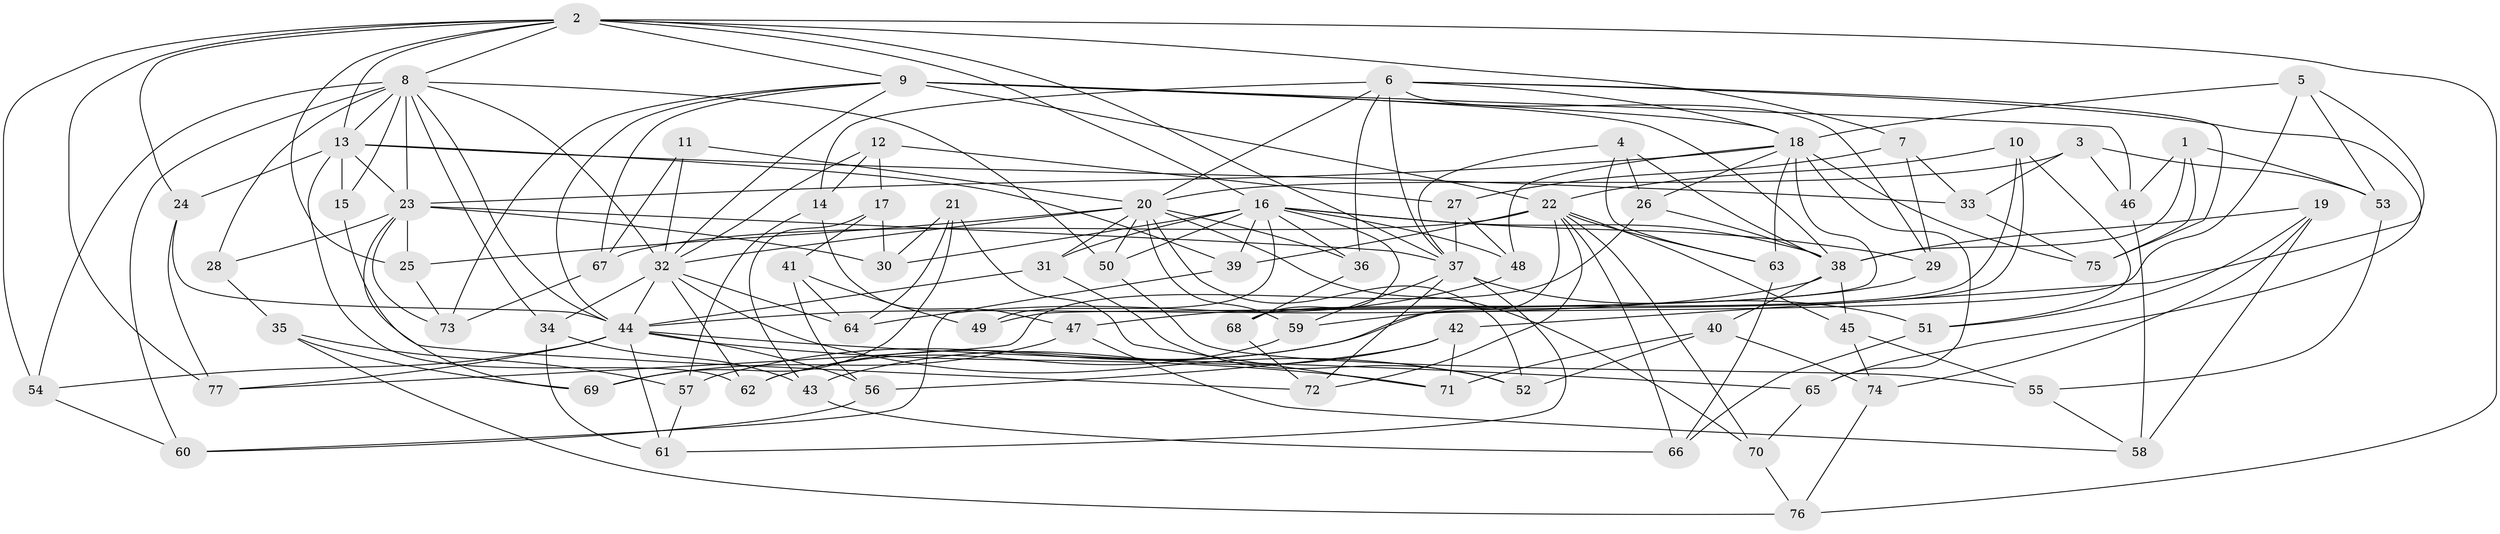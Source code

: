 // original degree distribution, {4: 1.0}
// Generated by graph-tools (version 1.1) at 2025/54/03/04/25 22:54:01]
// undirected, 77 vertices, 193 edges
graph export_dot {
  node [color=gray90,style=filled];
  1;
  2;
  3;
  4;
  5;
  6;
  7;
  8;
  9;
  10;
  11;
  12;
  13;
  14;
  15;
  16;
  17;
  18;
  19;
  20;
  21;
  22;
  23;
  24;
  25;
  26;
  27;
  28;
  29;
  30;
  31;
  32;
  33;
  34;
  35;
  36;
  37;
  38;
  39;
  40;
  41;
  42;
  43;
  44;
  45;
  46;
  47;
  48;
  49;
  50;
  51;
  52;
  53;
  54;
  55;
  56;
  57;
  58;
  59;
  60;
  61;
  62;
  63;
  64;
  65;
  66;
  67;
  68;
  69;
  70;
  71;
  72;
  73;
  74;
  75;
  76;
  77;
  1 -- 38 [weight=1.0];
  1 -- 46 [weight=1.0];
  1 -- 53 [weight=1.0];
  1 -- 75 [weight=1.0];
  2 -- 7 [weight=1.0];
  2 -- 8 [weight=1.0];
  2 -- 9 [weight=1.0];
  2 -- 13 [weight=1.0];
  2 -- 16 [weight=1.0];
  2 -- 24 [weight=1.0];
  2 -- 25 [weight=1.0];
  2 -- 37 [weight=2.0];
  2 -- 54 [weight=1.0];
  2 -- 76 [weight=1.0];
  2 -- 77 [weight=1.0];
  3 -- 20 [weight=1.0];
  3 -- 33 [weight=1.0];
  3 -- 46 [weight=1.0];
  3 -- 53 [weight=1.0];
  4 -- 26 [weight=1.0];
  4 -- 37 [weight=1.0];
  4 -- 38 [weight=1.0];
  4 -- 63 [weight=1.0];
  5 -- 18 [weight=1.0];
  5 -- 42 [weight=1.0];
  5 -- 53 [weight=1.0];
  5 -- 59 [weight=1.0];
  6 -- 14 [weight=1.0];
  6 -- 18 [weight=1.0];
  6 -- 20 [weight=1.0];
  6 -- 29 [weight=1.0];
  6 -- 36 [weight=1.0];
  6 -- 37 [weight=3.0];
  6 -- 65 [weight=1.0];
  6 -- 75 [weight=1.0];
  7 -- 27 [weight=1.0];
  7 -- 29 [weight=1.0];
  7 -- 33 [weight=1.0];
  8 -- 13 [weight=2.0];
  8 -- 15 [weight=1.0];
  8 -- 23 [weight=1.0];
  8 -- 28 [weight=1.0];
  8 -- 32 [weight=1.0];
  8 -- 34 [weight=1.0];
  8 -- 44 [weight=1.0];
  8 -- 50 [weight=1.0];
  8 -- 54 [weight=1.0];
  8 -- 60 [weight=1.0];
  9 -- 18 [weight=1.0];
  9 -- 22 [weight=1.0];
  9 -- 32 [weight=1.0];
  9 -- 38 [weight=2.0];
  9 -- 44 [weight=1.0];
  9 -- 46 [weight=1.0];
  9 -- 67 [weight=1.0];
  9 -- 73 [weight=1.0];
  10 -- 22 [weight=1.0];
  10 -- 51 [weight=1.0];
  10 -- 57 [weight=1.0];
  10 -- 68 [weight=1.0];
  11 -- 20 [weight=2.0];
  11 -- 32 [weight=1.0];
  11 -- 67 [weight=1.0];
  12 -- 14 [weight=1.0];
  12 -- 17 [weight=1.0];
  12 -- 27 [weight=1.0];
  12 -- 32 [weight=1.0];
  13 -- 15 [weight=2.0];
  13 -- 23 [weight=1.0];
  13 -- 24 [weight=1.0];
  13 -- 33 [weight=1.0];
  13 -- 39 [weight=1.0];
  13 -- 62 [weight=1.0];
  14 -- 47 [weight=1.0];
  14 -- 57 [weight=1.0];
  15 -- 72 [weight=1.0];
  16 -- 29 [weight=1.0];
  16 -- 30 [weight=1.0];
  16 -- 31 [weight=1.0];
  16 -- 36 [weight=1.0];
  16 -- 38 [weight=1.0];
  16 -- 39 [weight=1.0];
  16 -- 48 [weight=1.0];
  16 -- 49 [weight=2.0];
  16 -- 50 [weight=1.0];
  16 -- 68 [weight=1.0];
  17 -- 30 [weight=1.0];
  17 -- 41 [weight=1.0];
  17 -- 43 [weight=1.0];
  18 -- 23 [weight=3.0];
  18 -- 26 [weight=1.0];
  18 -- 48 [weight=1.0];
  18 -- 49 [weight=1.0];
  18 -- 63 [weight=1.0];
  18 -- 65 [weight=1.0];
  18 -- 75 [weight=1.0];
  19 -- 38 [weight=1.0];
  19 -- 51 [weight=1.0];
  19 -- 58 [weight=1.0];
  19 -- 74 [weight=1.0];
  20 -- 25 [weight=1.0];
  20 -- 31 [weight=1.0];
  20 -- 32 [weight=1.0];
  20 -- 36 [weight=1.0];
  20 -- 50 [weight=1.0];
  20 -- 52 [weight=1.0];
  20 -- 59 [weight=1.0];
  20 -- 70 [weight=1.0];
  21 -- 30 [weight=1.0];
  21 -- 64 [weight=1.0];
  21 -- 69 [weight=1.0];
  21 -- 71 [weight=1.0];
  22 -- 39 [weight=1.0];
  22 -- 45 [weight=1.0];
  22 -- 62 [weight=1.0];
  22 -- 63 [weight=1.0];
  22 -- 66 [weight=1.0];
  22 -- 67 [weight=1.0];
  22 -- 70 [weight=1.0];
  22 -- 72 [weight=1.0];
  23 -- 25 [weight=1.0];
  23 -- 28 [weight=2.0];
  23 -- 30 [weight=1.0];
  23 -- 37 [weight=1.0];
  23 -- 69 [weight=1.0];
  23 -- 73 [weight=1.0];
  24 -- 44 [weight=1.0];
  24 -- 77 [weight=1.0];
  25 -- 73 [weight=1.0];
  26 -- 38 [weight=1.0];
  26 -- 77 [weight=1.0];
  27 -- 37 [weight=1.0];
  27 -- 48 [weight=1.0];
  28 -- 35 [weight=1.0];
  29 -- 47 [weight=1.0];
  31 -- 44 [weight=1.0];
  31 -- 52 [weight=1.0];
  32 -- 34 [weight=1.0];
  32 -- 44 [weight=1.0];
  32 -- 52 [weight=1.0];
  32 -- 62 [weight=1.0];
  32 -- 64 [weight=1.0];
  33 -- 75 [weight=1.0];
  34 -- 43 [weight=1.0];
  34 -- 61 [weight=1.0];
  35 -- 57 [weight=1.0];
  35 -- 69 [weight=1.0];
  35 -- 76 [weight=1.0];
  36 -- 68 [weight=1.0];
  37 -- 51 [weight=1.0];
  37 -- 59 [weight=1.0];
  37 -- 61 [weight=1.0];
  37 -- 72 [weight=1.0];
  38 -- 40 [weight=1.0];
  38 -- 44 [weight=1.0];
  38 -- 45 [weight=1.0];
  39 -- 60 [weight=1.0];
  40 -- 52 [weight=1.0];
  40 -- 71 [weight=1.0];
  40 -- 74 [weight=1.0];
  41 -- 49 [weight=1.0];
  41 -- 56 [weight=1.0];
  41 -- 64 [weight=1.0];
  42 -- 43 [weight=1.0];
  42 -- 56 [weight=1.0];
  42 -- 71 [weight=1.0];
  43 -- 66 [weight=1.0];
  44 -- 54 [weight=1.0];
  44 -- 56 [weight=1.0];
  44 -- 61 [weight=1.0];
  44 -- 65 [weight=1.0];
  44 -- 71 [weight=1.0];
  44 -- 77 [weight=1.0];
  45 -- 55 [weight=1.0];
  45 -- 74 [weight=1.0];
  46 -- 58 [weight=1.0];
  47 -- 58 [weight=1.0];
  47 -- 69 [weight=1.0];
  48 -- 64 [weight=1.0];
  50 -- 55 [weight=1.0];
  51 -- 66 [weight=1.0];
  53 -- 55 [weight=1.0];
  54 -- 60 [weight=1.0];
  55 -- 58 [weight=1.0];
  56 -- 60 [weight=1.0];
  57 -- 61 [weight=1.0];
  59 -- 62 [weight=1.0];
  63 -- 66 [weight=1.0];
  65 -- 70 [weight=1.0];
  67 -- 73 [weight=1.0];
  68 -- 72 [weight=1.0];
  70 -- 76 [weight=1.0];
  74 -- 76 [weight=1.0];
}
